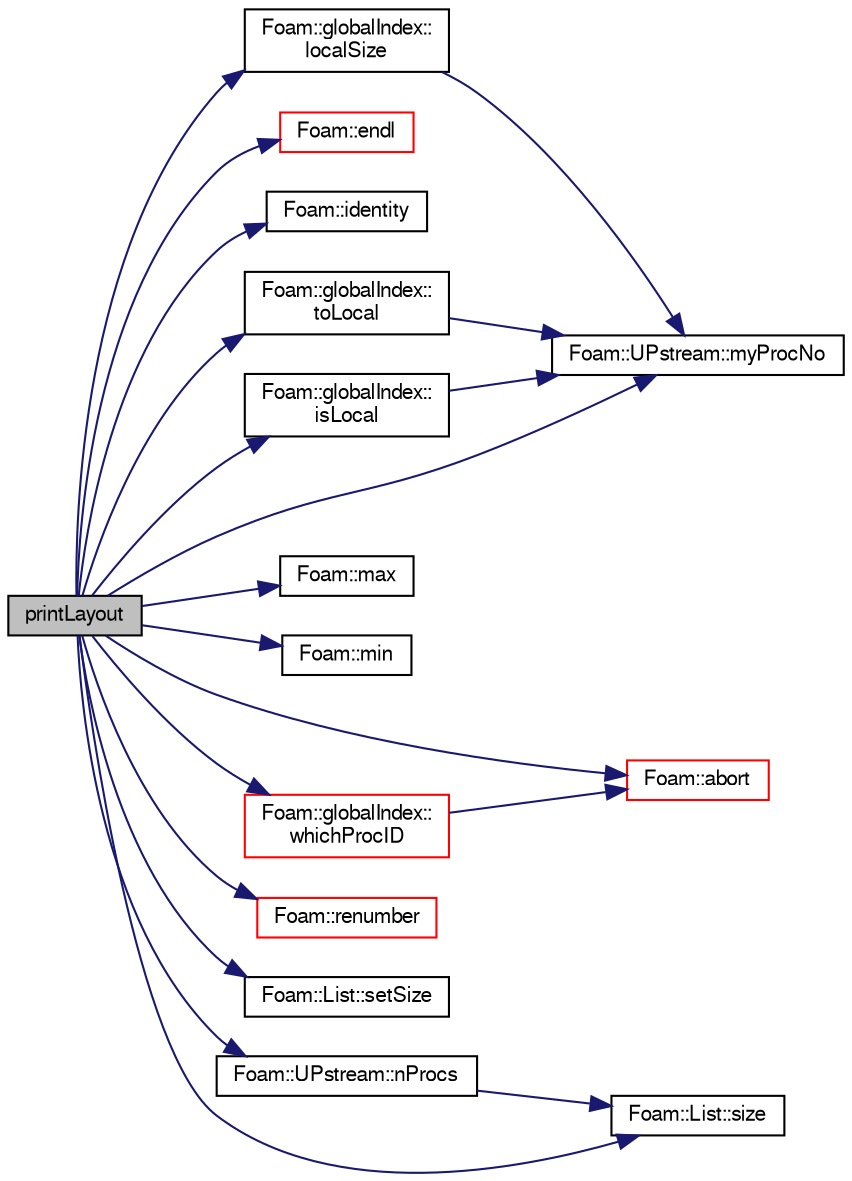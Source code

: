 digraph "printLayout"
{
  bgcolor="transparent";
  edge [fontname="FreeSans",fontsize="10",labelfontname="FreeSans",labelfontsize="10"];
  node [fontname="FreeSans",fontsize="10",shape=record];
  rankdir="LR";
  Node1759 [label="printLayout",height=0.2,width=0.4,color="black", fillcolor="grey75", style="filled", fontcolor="black"];
  Node1759 -> Node1760 [color="midnightblue",fontsize="10",style="solid",fontname="FreeSans"];
  Node1760 [label="Foam::abort",height=0.2,width=0.4,color="red",URL="$a21124.html#a447107a607d03e417307c203fa5fb44b"];
  Node1759 -> Node1768 [color="midnightblue",fontsize="10",style="solid",fontname="FreeSans"];
  Node1768 [label="Foam::endl",height=0.2,width=0.4,color="red",URL="$a21124.html#a2db8fe02a0d3909e9351bb4275b23ce4",tooltip="Add newline and flush stream. "];
  Node1759 -> Node1803 [color="midnightblue",fontsize="10",style="solid",fontname="FreeSans"];
  Node1803 [label="Foam::identity",height=0.2,width=0.4,color="black",URL="$a21124.html#a36af96cb841435845fffb4fe69208490",tooltip="Create identity map (map[i] == i) of given length. "];
  Node1759 -> Node1804 [color="midnightblue",fontsize="10",style="solid",fontname="FreeSans"];
  Node1804 [label="Foam::globalIndex::\lisLocal",height=0.2,width=0.4,color="black",URL="$a27330.html#aff6dbd43e99cc9667fe841c1d67046b2",tooltip="Is on local processor. "];
  Node1804 -> Node1805 [color="midnightblue",fontsize="10",style="solid",fontname="FreeSans"];
  Node1805 [label="Foam::UPstream::myProcNo",height=0.2,width=0.4,color="black",URL="$a26270.html#afc74d89573de32a3032c916f8cdd1733",tooltip="Number of this process (starting from masterNo() = 0) "];
  Node1759 -> Node1806 [color="midnightblue",fontsize="10",style="solid",fontname="FreeSans"];
  Node1806 [label="Foam::globalIndex::\llocalSize",height=0.2,width=0.4,color="black",URL="$a27330.html#a31e10db2f353603a8ab2517c4d101e06",tooltip="my local size "];
  Node1806 -> Node1805 [color="midnightblue",fontsize="10",style="solid",fontname="FreeSans"];
  Node1759 -> Node1807 [color="midnightblue",fontsize="10",style="solid",fontname="FreeSans"];
  Node1807 [label="Foam::max",height=0.2,width=0.4,color="black",URL="$a21124.html#ac993e906cf2774ae77e666bc24e81733"];
  Node1759 -> Node1808 [color="midnightblue",fontsize="10",style="solid",fontname="FreeSans"];
  Node1808 [label="Foam::min",height=0.2,width=0.4,color="black",URL="$a21124.html#a253e112ad2d56d96230ff39ea7f442dc"];
  Node1759 -> Node1805 [color="midnightblue",fontsize="10",style="solid",fontname="FreeSans"];
  Node1759 -> Node1809 [color="midnightblue",fontsize="10",style="solid",fontname="FreeSans"];
  Node1809 [label="Foam::UPstream::nProcs",height=0.2,width=0.4,color="black",URL="$a26270.html#aada0e04d8127eda8ee95be0772754a4f",tooltip="Number of processes in parallel run. "];
  Node1809 -> Node1810 [color="midnightblue",fontsize="10",style="solid",fontname="FreeSans"];
  Node1810 [label="Foam::List::size",height=0.2,width=0.4,color="black",URL="$a25694.html#a8a5f6fa29bd4b500caf186f60245b384",tooltip="Override size to be inconsistent with allocated storage. "];
  Node1759 -> Node1811 [color="midnightblue",fontsize="10",style="solid",fontname="FreeSans"];
  Node1811 [label="Foam::renumber",height=0.2,width=0.4,color="red",URL="$a21124.html#a495791c4d9e97a9fb63adc1124e336dd",tooltip="Renumber the values (not the indices) of a list. "];
  Node1759 -> Node1818 [color="midnightblue",fontsize="10",style="solid",fontname="FreeSans"];
  Node1818 [label="Foam::List::setSize",height=0.2,width=0.4,color="black",URL="$a25694.html#aedb985ffeaf1bdbfeccc2a8730405703",tooltip="Reset size of List. "];
  Node1759 -> Node1810 [color="midnightblue",fontsize="10",style="solid",fontname="FreeSans"];
  Node1759 -> Node1819 [color="midnightblue",fontsize="10",style="solid",fontname="FreeSans"];
  Node1819 [label="Foam::globalIndex::\ltoLocal",height=0.2,width=0.4,color="black",URL="$a27330.html#adb55002664ead0ff139348c2cabc9a6e",tooltip="From global to local on current processor. "];
  Node1819 -> Node1805 [color="midnightblue",fontsize="10",style="solid",fontname="FreeSans"];
  Node1759 -> Node1820 [color="midnightblue",fontsize="10",style="solid",fontname="FreeSans"];
  Node1820 [label="Foam::globalIndex::\lwhichProcID",height=0.2,width=0.4,color="red",URL="$a27330.html#a2290e78754eefe18bf9f30479d67a004",tooltip="Which processor does global come from? Binary search. "];
  Node1820 -> Node1760 [color="midnightblue",fontsize="10",style="solid",fontname="FreeSans"];
}
